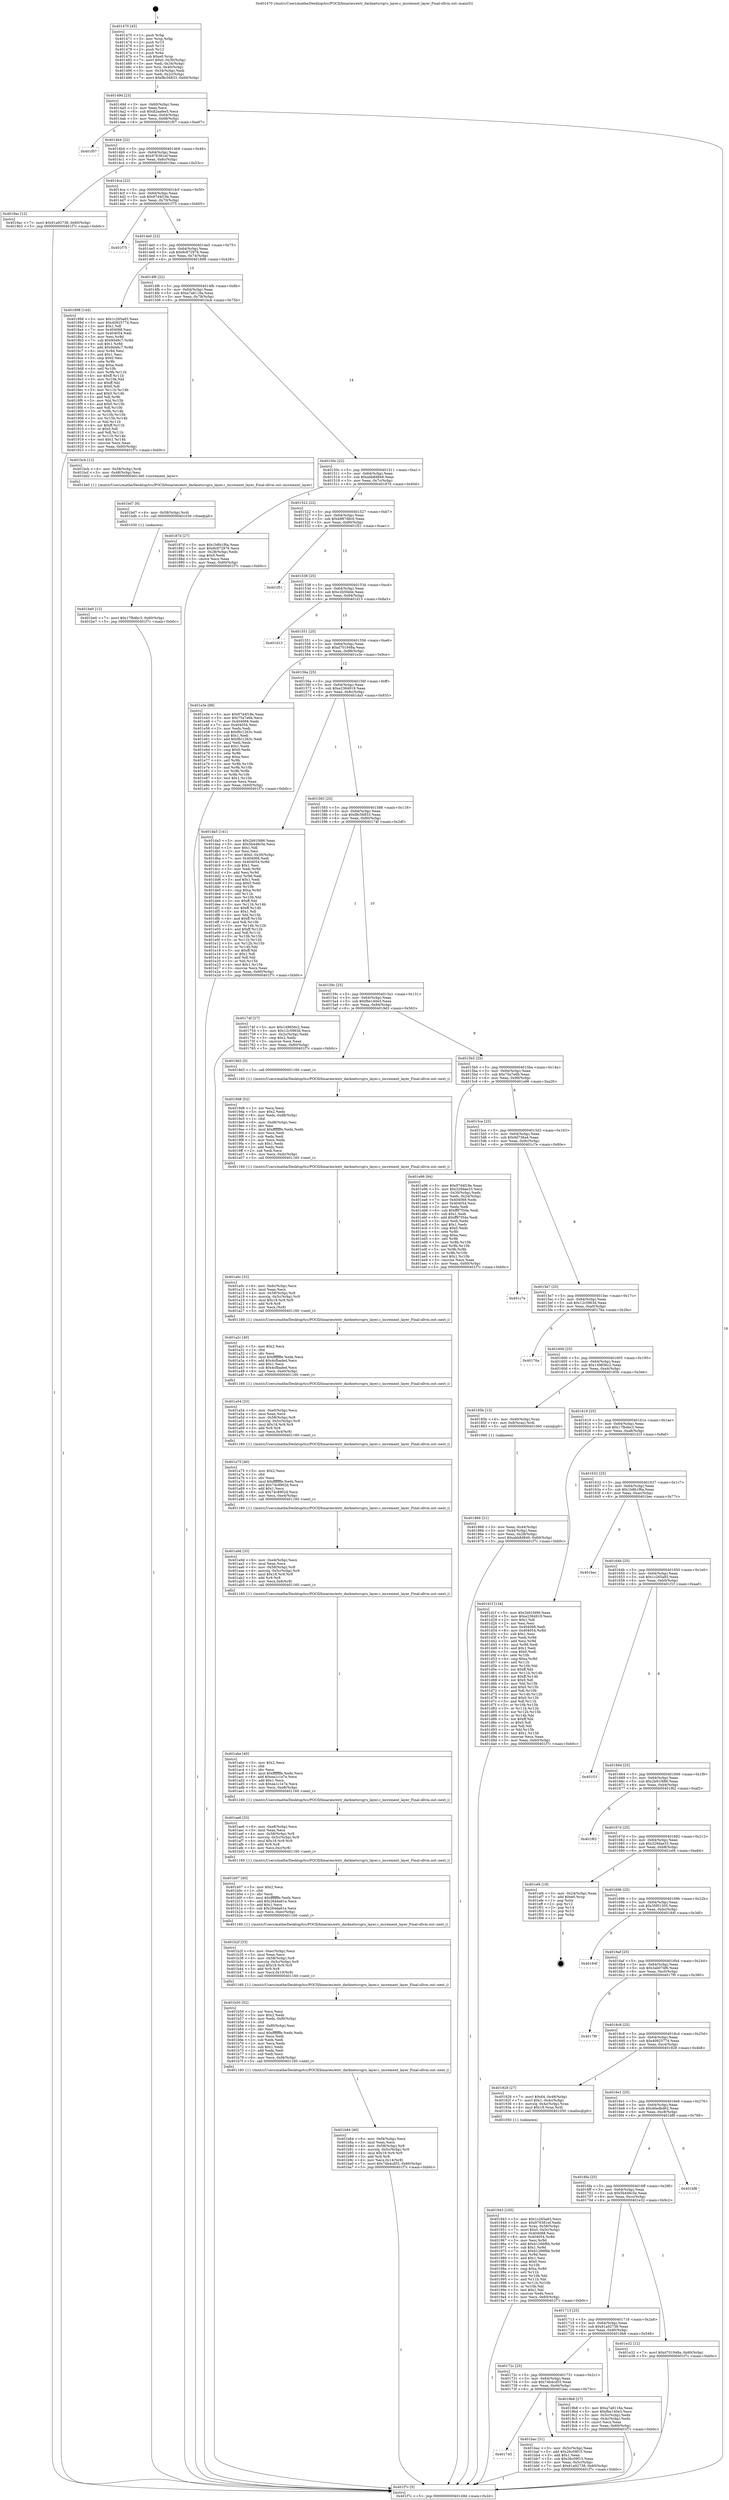 digraph "0x401470" {
  label = "0x401470 (/mnt/c/Users/mathe/Desktop/tcc/POCII/binaries/extr_darknetsrcgru_layer.c_increment_layer_Final-ollvm.out::main(0))"
  labelloc = "t"
  node[shape=record]

  Entry [label="",width=0.3,height=0.3,shape=circle,fillcolor=black,style=filled]
  "0x40149d" [label="{
     0x40149d [23]\l
     | [instrs]\l
     &nbsp;&nbsp;0x40149d \<+3\>: mov -0x60(%rbp),%eax\l
     &nbsp;&nbsp;0x4014a0 \<+2\>: mov %eax,%ecx\l
     &nbsp;&nbsp;0x4014a2 \<+6\>: sub $0x82aafee5,%ecx\l
     &nbsp;&nbsp;0x4014a8 \<+3\>: mov %eax,-0x64(%rbp)\l
     &nbsp;&nbsp;0x4014ab \<+3\>: mov %ecx,-0x68(%rbp)\l
     &nbsp;&nbsp;0x4014ae \<+6\>: je 0000000000401f07 \<main+0xa97\>\l
  }"]
  "0x401f07" [label="{
     0x401f07\l
  }", style=dashed]
  "0x4014b4" [label="{
     0x4014b4 [22]\l
     | [instrs]\l
     &nbsp;&nbsp;0x4014b4 \<+5\>: jmp 00000000004014b9 \<main+0x49\>\l
     &nbsp;&nbsp;0x4014b9 \<+3\>: mov -0x64(%rbp),%eax\l
     &nbsp;&nbsp;0x4014bc \<+5\>: sub $0x976381ef,%eax\l
     &nbsp;&nbsp;0x4014c1 \<+3\>: mov %eax,-0x6c(%rbp)\l
     &nbsp;&nbsp;0x4014c4 \<+6\>: je 00000000004019ac \<main+0x53c\>\l
  }"]
  Exit [label="",width=0.3,height=0.3,shape=circle,fillcolor=black,style=filled,peripheries=2]
  "0x4019ac" [label="{
     0x4019ac [12]\l
     | [instrs]\l
     &nbsp;&nbsp;0x4019ac \<+7\>: movl $0x61a92738,-0x60(%rbp)\l
     &nbsp;&nbsp;0x4019b3 \<+5\>: jmp 0000000000401f7c \<main+0xb0c\>\l
  }"]
  "0x4014ca" [label="{
     0x4014ca [22]\l
     | [instrs]\l
     &nbsp;&nbsp;0x4014ca \<+5\>: jmp 00000000004014cf \<main+0x5f\>\l
     &nbsp;&nbsp;0x4014cf \<+3\>: mov -0x64(%rbp),%eax\l
     &nbsp;&nbsp;0x4014d2 \<+5\>: sub $0x97d4f18e,%eax\l
     &nbsp;&nbsp;0x4014d7 \<+3\>: mov %eax,-0x70(%rbp)\l
     &nbsp;&nbsp;0x4014da \<+6\>: je 0000000000401f75 \<main+0xb05\>\l
  }"]
  "0x401be0" [label="{
     0x401be0 [12]\l
     | [instrs]\l
     &nbsp;&nbsp;0x401be0 \<+7\>: movl $0x17fb4bc3,-0x60(%rbp)\l
     &nbsp;&nbsp;0x401be7 \<+5\>: jmp 0000000000401f7c \<main+0xb0c\>\l
  }"]
  "0x401f75" [label="{
     0x401f75\l
  }", style=dashed]
  "0x4014e0" [label="{
     0x4014e0 [22]\l
     | [instrs]\l
     &nbsp;&nbsp;0x4014e0 \<+5\>: jmp 00000000004014e5 \<main+0x75\>\l
     &nbsp;&nbsp;0x4014e5 \<+3\>: mov -0x64(%rbp),%eax\l
     &nbsp;&nbsp;0x4014e8 \<+5\>: sub $0x9c872976,%eax\l
     &nbsp;&nbsp;0x4014ed \<+3\>: mov %eax,-0x74(%rbp)\l
     &nbsp;&nbsp;0x4014f0 \<+6\>: je 0000000000401898 \<main+0x428\>\l
  }"]
  "0x401bd7" [label="{
     0x401bd7 [9]\l
     | [instrs]\l
     &nbsp;&nbsp;0x401bd7 \<+4\>: mov -0x58(%rbp),%rdi\l
     &nbsp;&nbsp;0x401bdb \<+5\>: call 0000000000401030 \<free@plt\>\l
     | [calls]\l
     &nbsp;&nbsp;0x401030 \{1\} (unknown)\l
  }"]
  "0x401898" [label="{
     0x401898 [144]\l
     | [instrs]\l
     &nbsp;&nbsp;0x401898 \<+5\>: mov $0x1c265a83,%eax\l
     &nbsp;&nbsp;0x40189d \<+5\>: mov $0x40925774,%ecx\l
     &nbsp;&nbsp;0x4018a2 \<+2\>: mov $0x1,%dl\l
     &nbsp;&nbsp;0x4018a4 \<+7\>: mov 0x404068,%esi\l
     &nbsp;&nbsp;0x4018ab \<+7\>: mov 0x404054,%edi\l
     &nbsp;&nbsp;0x4018b2 \<+3\>: mov %esi,%r8d\l
     &nbsp;&nbsp;0x4018b5 \<+7\>: sub $0x9d48c7,%r8d\l
     &nbsp;&nbsp;0x4018bc \<+4\>: sub $0x1,%r8d\l
     &nbsp;&nbsp;0x4018c0 \<+7\>: add $0x9d48c7,%r8d\l
     &nbsp;&nbsp;0x4018c7 \<+4\>: imul %r8d,%esi\l
     &nbsp;&nbsp;0x4018cb \<+3\>: and $0x1,%esi\l
     &nbsp;&nbsp;0x4018ce \<+3\>: cmp $0x0,%esi\l
     &nbsp;&nbsp;0x4018d1 \<+4\>: sete %r9b\l
     &nbsp;&nbsp;0x4018d5 \<+3\>: cmp $0xa,%edi\l
     &nbsp;&nbsp;0x4018d8 \<+4\>: setl %r10b\l
     &nbsp;&nbsp;0x4018dc \<+3\>: mov %r9b,%r11b\l
     &nbsp;&nbsp;0x4018df \<+4\>: xor $0xff,%r11b\l
     &nbsp;&nbsp;0x4018e3 \<+3\>: mov %r10b,%bl\l
     &nbsp;&nbsp;0x4018e6 \<+3\>: xor $0xff,%bl\l
     &nbsp;&nbsp;0x4018e9 \<+3\>: xor $0x0,%dl\l
     &nbsp;&nbsp;0x4018ec \<+3\>: mov %r11b,%r14b\l
     &nbsp;&nbsp;0x4018ef \<+4\>: and $0x0,%r14b\l
     &nbsp;&nbsp;0x4018f3 \<+3\>: and %dl,%r9b\l
     &nbsp;&nbsp;0x4018f6 \<+3\>: mov %bl,%r15b\l
     &nbsp;&nbsp;0x4018f9 \<+4\>: and $0x0,%r15b\l
     &nbsp;&nbsp;0x4018fd \<+3\>: and %dl,%r10b\l
     &nbsp;&nbsp;0x401900 \<+3\>: or %r9b,%r14b\l
     &nbsp;&nbsp;0x401903 \<+3\>: or %r10b,%r15b\l
     &nbsp;&nbsp;0x401906 \<+3\>: xor %r15b,%r14b\l
     &nbsp;&nbsp;0x401909 \<+3\>: or %bl,%r11b\l
     &nbsp;&nbsp;0x40190c \<+4\>: xor $0xff,%r11b\l
     &nbsp;&nbsp;0x401910 \<+3\>: or $0x0,%dl\l
     &nbsp;&nbsp;0x401913 \<+3\>: and %dl,%r11b\l
     &nbsp;&nbsp;0x401916 \<+3\>: or %r11b,%r14b\l
     &nbsp;&nbsp;0x401919 \<+4\>: test $0x1,%r14b\l
     &nbsp;&nbsp;0x40191d \<+3\>: cmovne %ecx,%eax\l
     &nbsp;&nbsp;0x401920 \<+3\>: mov %eax,-0x60(%rbp)\l
     &nbsp;&nbsp;0x401923 \<+5\>: jmp 0000000000401f7c \<main+0xb0c\>\l
  }"]
  "0x4014f6" [label="{
     0x4014f6 [22]\l
     | [instrs]\l
     &nbsp;&nbsp;0x4014f6 \<+5\>: jmp 00000000004014fb \<main+0x8b\>\l
     &nbsp;&nbsp;0x4014fb \<+3\>: mov -0x64(%rbp),%eax\l
     &nbsp;&nbsp;0x4014fe \<+5\>: sub $0xa7a8118a,%eax\l
     &nbsp;&nbsp;0x401503 \<+3\>: mov %eax,-0x78(%rbp)\l
     &nbsp;&nbsp;0x401506 \<+6\>: je 0000000000401bcb \<main+0x75b\>\l
  }"]
  "0x401745" [label="{
     0x401745\l
  }", style=dashed]
  "0x401bcb" [label="{
     0x401bcb [12]\l
     | [instrs]\l
     &nbsp;&nbsp;0x401bcb \<+4\>: mov -0x58(%rbp),%rdi\l
     &nbsp;&nbsp;0x401bcf \<+3\>: mov -0x48(%rbp),%esi\l
     &nbsp;&nbsp;0x401bd2 \<+5\>: call 00000000004013e0 \<increment_layer\>\l
     | [calls]\l
     &nbsp;&nbsp;0x4013e0 \{1\} (/mnt/c/Users/mathe/Desktop/tcc/POCII/binaries/extr_darknetsrcgru_layer.c_increment_layer_Final-ollvm.out::increment_layer)\l
  }"]
  "0x40150c" [label="{
     0x40150c [22]\l
     | [instrs]\l
     &nbsp;&nbsp;0x40150c \<+5\>: jmp 0000000000401511 \<main+0xa1\>\l
     &nbsp;&nbsp;0x401511 \<+3\>: mov -0x64(%rbp),%eax\l
     &nbsp;&nbsp;0x401514 \<+5\>: sub $0xabb8d849,%eax\l
     &nbsp;&nbsp;0x401519 \<+3\>: mov %eax,-0x7c(%rbp)\l
     &nbsp;&nbsp;0x40151c \<+6\>: je 000000000040187d \<main+0x40d\>\l
  }"]
  "0x401bac" [label="{
     0x401bac [31]\l
     | [instrs]\l
     &nbsp;&nbsp;0x401bac \<+3\>: mov -0x5c(%rbp),%eax\l
     &nbsp;&nbsp;0x401baf \<+5\>: add $0x26c09f15,%eax\l
     &nbsp;&nbsp;0x401bb4 \<+3\>: add $0x1,%eax\l
     &nbsp;&nbsp;0x401bb7 \<+5\>: sub $0x26c09f15,%eax\l
     &nbsp;&nbsp;0x401bbc \<+3\>: mov %eax,-0x5c(%rbp)\l
     &nbsp;&nbsp;0x401bbf \<+7\>: movl $0x61a92738,-0x60(%rbp)\l
     &nbsp;&nbsp;0x401bc6 \<+5\>: jmp 0000000000401f7c \<main+0xb0c\>\l
  }"]
  "0x40187d" [label="{
     0x40187d [27]\l
     | [instrs]\l
     &nbsp;&nbsp;0x40187d \<+5\>: mov $0x1b8b1f6a,%eax\l
     &nbsp;&nbsp;0x401882 \<+5\>: mov $0x9c872976,%ecx\l
     &nbsp;&nbsp;0x401887 \<+3\>: mov -0x28(%rbp),%edx\l
     &nbsp;&nbsp;0x40188a \<+3\>: cmp $0x0,%edx\l
     &nbsp;&nbsp;0x40188d \<+3\>: cmove %ecx,%eax\l
     &nbsp;&nbsp;0x401890 \<+3\>: mov %eax,-0x60(%rbp)\l
     &nbsp;&nbsp;0x401893 \<+5\>: jmp 0000000000401f7c \<main+0xb0c\>\l
  }"]
  "0x401522" [label="{
     0x401522 [22]\l
     | [instrs]\l
     &nbsp;&nbsp;0x401522 \<+5\>: jmp 0000000000401527 \<main+0xb7\>\l
     &nbsp;&nbsp;0x401527 \<+3\>: mov -0x64(%rbp),%eax\l
     &nbsp;&nbsp;0x40152a \<+5\>: sub $0xb987d8c0,%eax\l
     &nbsp;&nbsp;0x40152f \<+3\>: mov %eax,-0x80(%rbp)\l
     &nbsp;&nbsp;0x401532 \<+6\>: je 0000000000401f51 \<main+0xae1\>\l
  }"]
  "0x401b84" [label="{
     0x401b84 [40]\l
     | [instrs]\l
     &nbsp;&nbsp;0x401b84 \<+6\>: mov -0xf4(%rbp),%ecx\l
     &nbsp;&nbsp;0x401b8a \<+3\>: imul %eax,%ecx\l
     &nbsp;&nbsp;0x401b8d \<+4\>: mov -0x58(%rbp),%r8\l
     &nbsp;&nbsp;0x401b91 \<+4\>: movslq -0x5c(%rbp),%r9\l
     &nbsp;&nbsp;0x401b95 \<+4\>: imul $0x18,%r9,%r9\l
     &nbsp;&nbsp;0x401b99 \<+3\>: add %r9,%r8\l
     &nbsp;&nbsp;0x401b9c \<+4\>: mov %ecx,0x14(%r8)\l
     &nbsp;&nbsp;0x401ba0 \<+7\>: movl $0x74b4cd55,-0x60(%rbp)\l
     &nbsp;&nbsp;0x401ba7 \<+5\>: jmp 0000000000401f7c \<main+0xb0c\>\l
  }"]
  "0x401f51" [label="{
     0x401f51\l
  }", style=dashed]
  "0x401538" [label="{
     0x401538 [25]\l
     | [instrs]\l
     &nbsp;&nbsp;0x401538 \<+5\>: jmp 000000000040153d \<main+0xcd\>\l
     &nbsp;&nbsp;0x40153d \<+3\>: mov -0x64(%rbp),%eax\l
     &nbsp;&nbsp;0x401540 \<+5\>: sub $0xc2b5febb,%eax\l
     &nbsp;&nbsp;0x401545 \<+6\>: mov %eax,-0x84(%rbp)\l
     &nbsp;&nbsp;0x40154b \<+6\>: je 0000000000401d13 \<main+0x8a3\>\l
  }"]
  "0x401b50" [label="{
     0x401b50 [52]\l
     | [instrs]\l
     &nbsp;&nbsp;0x401b50 \<+2\>: xor %ecx,%ecx\l
     &nbsp;&nbsp;0x401b52 \<+5\>: mov $0x2,%edx\l
     &nbsp;&nbsp;0x401b57 \<+6\>: mov %edx,-0xf0(%rbp)\l
     &nbsp;&nbsp;0x401b5d \<+1\>: cltd\l
     &nbsp;&nbsp;0x401b5e \<+6\>: mov -0xf0(%rbp),%esi\l
     &nbsp;&nbsp;0x401b64 \<+2\>: idiv %esi\l
     &nbsp;&nbsp;0x401b66 \<+6\>: imul $0xfffffffe,%edx,%edx\l
     &nbsp;&nbsp;0x401b6c \<+2\>: mov %ecx,%edi\l
     &nbsp;&nbsp;0x401b6e \<+2\>: sub %edx,%edi\l
     &nbsp;&nbsp;0x401b70 \<+2\>: mov %ecx,%edx\l
     &nbsp;&nbsp;0x401b72 \<+3\>: sub $0x1,%edx\l
     &nbsp;&nbsp;0x401b75 \<+2\>: add %edx,%edi\l
     &nbsp;&nbsp;0x401b77 \<+2\>: sub %edi,%ecx\l
     &nbsp;&nbsp;0x401b79 \<+6\>: mov %ecx,-0xf4(%rbp)\l
     &nbsp;&nbsp;0x401b7f \<+5\>: call 0000000000401160 \<next_i\>\l
     | [calls]\l
     &nbsp;&nbsp;0x401160 \{1\} (/mnt/c/Users/mathe/Desktop/tcc/POCII/binaries/extr_darknetsrcgru_layer.c_increment_layer_Final-ollvm.out::next_i)\l
  }"]
  "0x401d13" [label="{
     0x401d13\l
  }", style=dashed]
  "0x401551" [label="{
     0x401551 [25]\l
     | [instrs]\l
     &nbsp;&nbsp;0x401551 \<+5\>: jmp 0000000000401556 \<main+0xe6\>\l
     &nbsp;&nbsp;0x401556 \<+3\>: mov -0x64(%rbp),%eax\l
     &nbsp;&nbsp;0x401559 \<+5\>: sub $0xd701948a,%eax\l
     &nbsp;&nbsp;0x40155e \<+6\>: mov %eax,-0x88(%rbp)\l
     &nbsp;&nbsp;0x401564 \<+6\>: je 0000000000401e3e \<main+0x9ce\>\l
  }"]
  "0x401b2f" [label="{
     0x401b2f [33]\l
     | [instrs]\l
     &nbsp;&nbsp;0x401b2f \<+6\>: mov -0xec(%rbp),%ecx\l
     &nbsp;&nbsp;0x401b35 \<+3\>: imul %eax,%ecx\l
     &nbsp;&nbsp;0x401b38 \<+4\>: mov -0x58(%rbp),%r8\l
     &nbsp;&nbsp;0x401b3c \<+4\>: movslq -0x5c(%rbp),%r9\l
     &nbsp;&nbsp;0x401b40 \<+4\>: imul $0x18,%r9,%r9\l
     &nbsp;&nbsp;0x401b44 \<+3\>: add %r9,%r8\l
     &nbsp;&nbsp;0x401b47 \<+4\>: mov %ecx,0x10(%r8)\l
     &nbsp;&nbsp;0x401b4b \<+5\>: call 0000000000401160 \<next_i\>\l
     | [calls]\l
     &nbsp;&nbsp;0x401160 \{1\} (/mnt/c/Users/mathe/Desktop/tcc/POCII/binaries/extr_darknetsrcgru_layer.c_increment_layer_Final-ollvm.out::next_i)\l
  }"]
  "0x401e3e" [label="{
     0x401e3e [88]\l
     | [instrs]\l
     &nbsp;&nbsp;0x401e3e \<+5\>: mov $0x97d4f18e,%eax\l
     &nbsp;&nbsp;0x401e43 \<+5\>: mov $0x75a7e6b,%ecx\l
     &nbsp;&nbsp;0x401e48 \<+7\>: mov 0x404068,%edx\l
     &nbsp;&nbsp;0x401e4f \<+7\>: mov 0x404054,%esi\l
     &nbsp;&nbsp;0x401e56 \<+2\>: mov %edx,%edi\l
     &nbsp;&nbsp;0x401e58 \<+6\>: sub $0xf6c1263c,%edi\l
     &nbsp;&nbsp;0x401e5e \<+3\>: sub $0x1,%edi\l
     &nbsp;&nbsp;0x401e61 \<+6\>: add $0xf6c1263c,%edi\l
     &nbsp;&nbsp;0x401e67 \<+3\>: imul %edi,%edx\l
     &nbsp;&nbsp;0x401e6a \<+3\>: and $0x1,%edx\l
     &nbsp;&nbsp;0x401e6d \<+3\>: cmp $0x0,%edx\l
     &nbsp;&nbsp;0x401e70 \<+4\>: sete %r8b\l
     &nbsp;&nbsp;0x401e74 \<+3\>: cmp $0xa,%esi\l
     &nbsp;&nbsp;0x401e77 \<+4\>: setl %r9b\l
     &nbsp;&nbsp;0x401e7b \<+3\>: mov %r8b,%r10b\l
     &nbsp;&nbsp;0x401e7e \<+3\>: and %r9b,%r10b\l
     &nbsp;&nbsp;0x401e81 \<+3\>: xor %r9b,%r8b\l
     &nbsp;&nbsp;0x401e84 \<+3\>: or %r8b,%r10b\l
     &nbsp;&nbsp;0x401e87 \<+4\>: test $0x1,%r10b\l
     &nbsp;&nbsp;0x401e8b \<+3\>: cmovne %ecx,%eax\l
     &nbsp;&nbsp;0x401e8e \<+3\>: mov %eax,-0x60(%rbp)\l
     &nbsp;&nbsp;0x401e91 \<+5\>: jmp 0000000000401f7c \<main+0xb0c\>\l
  }"]
  "0x40156a" [label="{
     0x40156a [25]\l
     | [instrs]\l
     &nbsp;&nbsp;0x40156a \<+5\>: jmp 000000000040156f \<main+0xff\>\l
     &nbsp;&nbsp;0x40156f \<+3\>: mov -0x64(%rbp),%eax\l
     &nbsp;&nbsp;0x401572 \<+5\>: sub $0xe2364919,%eax\l
     &nbsp;&nbsp;0x401577 \<+6\>: mov %eax,-0x8c(%rbp)\l
     &nbsp;&nbsp;0x40157d \<+6\>: je 0000000000401da5 \<main+0x935\>\l
  }"]
  "0x401b07" [label="{
     0x401b07 [40]\l
     | [instrs]\l
     &nbsp;&nbsp;0x401b07 \<+5\>: mov $0x2,%ecx\l
     &nbsp;&nbsp;0x401b0c \<+1\>: cltd\l
     &nbsp;&nbsp;0x401b0d \<+2\>: idiv %ecx\l
     &nbsp;&nbsp;0x401b0f \<+6\>: imul $0xfffffffe,%edx,%ecx\l
     &nbsp;&nbsp;0x401b15 \<+6\>: add $0x264da61e,%ecx\l
     &nbsp;&nbsp;0x401b1b \<+3\>: add $0x1,%ecx\l
     &nbsp;&nbsp;0x401b1e \<+6\>: sub $0x264da61e,%ecx\l
     &nbsp;&nbsp;0x401b24 \<+6\>: mov %ecx,-0xec(%rbp)\l
     &nbsp;&nbsp;0x401b2a \<+5\>: call 0000000000401160 \<next_i\>\l
     | [calls]\l
     &nbsp;&nbsp;0x401160 \{1\} (/mnt/c/Users/mathe/Desktop/tcc/POCII/binaries/extr_darknetsrcgru_layer.c_increment_layer_Final-ollvm.out::next_i)\l
  }"]
  "0x401da5" [label="{
     0x401da5 [141]\l
     | [instrs]\l
     &nbsp;&nbsp;0x401da5 \<+5\>: mov $0x2b91f486,%eax\l
     &nbsp;&nbsp;0x401daa \<+5\>: mov $0x5b448c5e,%ecx\l
     &nbsp;&nbsp;0x401daf \<+2\>: mov $0x1,%dl\l
     &nbsp;&nbsp;0x401db1 \<+2\>: xor %esi,%esi\l
     &nbsp;&nbsp;0x401db3 \<+7\>: movl $0x0,-0x30(%rbp)\l
     &nbsp;&nbsp;0x401dba \<+7\>: mov 0x404068,%edi\l
     &nbsp;&nbsp;0x401dc1 \<+8\>: mov 0x404054,%r8d\l
     &nbsp;&nbsp;0x401dc9 \<+3\>: sub $0x1,%esi\l
     &nbsp;&nbsp;0x401dcc \<+3\>: mov %edi,%r9d\l
     &nbsp;&nbsp;0x401dcf \<+3\>: add %esi,%r9d\l
     &nbsp;&nbsp;0x401dd2 \<+4\>: imul %r9d,%edi\l
     &nbsp;&nbsp;0x401dd6 \<+3\>: and $0x1,%edi\l
     &nbsp;&nbsp;0x401dd9 \<+3\>: cmp $0x0,%edi\l
     &nbsp;&nbsp;0x401ddc \<+4\>: sete %r10b\l
     &nbsp;&nbsp;0x401de0 \<+4\>: cmp $0xa,%r8d\l
     &nbsp;&nbsp;0x401de4 \<+4\>: setl %r11b\l
     &nbsp;&nbsp;0x401de8 \<+3\>: mov %r10b,%bl\l
     &nbsp;&nbsp;0x401deb \<+3\>: xor $0xff,%bl\l
     &nbsp;&nbsp;0x401dee \<+3\>: mov %r11b,%r14b\l
     &nbsp;&nbsp;0x401df1 \<+4\>: xor $0xff,%r14b\l
     &nbsp;&nbsp;0x401df5 \<+3\>: xor $0x1,%dl\l
     &nbsp;&nbsp;0x401df8 \<+3\>: mov %bl,%r15b\l
     &nbsp;&nbsp;0x401dfb \<+4\>: and $0xff,%r15b\l
     &nbsp;&nbsp;0x401dff \<+3\>: and %dl,%r10b\l
     &nbsp;&nbsp;0x401e02 \<+3\>: mov %r14b,%r12b\l
     &nbsp;&nbsp;0x401e05 \<+4\>: and $0xff,%r12b\l
     &nbsp;&nbsp;0x401e09 \<+3\>: and %dl,%r11b\l
     &nbsp;&nbsp;0x401e0c \<+3\>: or %r10b,%r15b\l
     &nbsp;&nbsp;0x401e0f \<+3\>: or %r11b,%r12b\l
     &nbsp;&nbsp;0x401e12 \<+3\>: xor %r12b,%r15b\l
     &nbsp;&nbsp;0x401e15 \<+3\>: or %r14b,%bl\l
     &nbsp;&nbsp;0x401e18 \<+3\>: xor $0xff,%bl\l
     &nbsp;&nbsp;0x401e1b \<+3\>: or $0x1,%dl\l
     &nbsp;&nbsp;0x401e1e \<+2\>: and %dl,%bl\l
     &nbsp;&nbsp;0x401e20 \<+3\>: or %bl,%r15b\l
     &nbsp;&nbsp;0x401e23 \<+4\>: test $0x1,%r15b\l
     &nbsp;&nbsp;0x401e27 \<+3\>: cmovne %ecx,%eax\l
     &nbsp;&nbsp;0x401e2a \<+3\>: mov %eax,-0x60(%rbp)\l
     &nbsp;&nbsp;0x401e2d \<+5\>: jmp 0000000000401f7c \<main+0xb0c\>\l
  }"]
  "0x401583" [label="{
     0x401583 [25]\l
     | [instrs]\l
     &nbsp;&nbsp;0x401583 \<+5\>: jmp 0000000000401588 \<main+0x118\>\l
     &nbsp;&nbsp;0x401588 \<+3\>: mov -0x64(%rbp),%eax\l
     &nbsp;&nbsp;0x40158b \<+5\>: sub $0xf8c56833,%eax\l
     &nbsp;&nbsp;0x401590 \<+6\>: mov %eax,-0x90(%rbp)\l
     &nbsp;&nbsp;0x401596 \<+6\>: je 000000000040174f \<main+0x2df\>\l
  }"]
  "0x401ae6" [label="{
     0x401ae6 [33]\l
     | [instrs]\l
     &nbsp;&nbsp;0x401ae6 \<+6\>: mov -0xe8(%rbp),%ecx\l
     &nbsp;&nbsp;0x401aec \<+3\>: imul %eax,%ecx\l
     &nbsp;&nbsp;0x401aef \<+4\>: mov -0x58(%rbp),%r8\l
     &nbsp;&nbsp;0x401af3 \<+4\>: movslq -0x5c(%rbp),%r9\l
     &nbsp;&nbsp;0x401af7 \<+4\>: imul $0x18,%r9,%r9\l
     &nbsp;&nbsp;0x401afb \<+3\>: add %r9,%r8\l
     &nbsp;&nbsp;0x401afe \<+4\>: mov %ecx,0xc(%r8)\l
     &nbsp;&nbsp;0x401b02 \<+5\>: call 0000000000401160 \<next_i\>\l
     | [calls]\l
     &nbsp;&nbsp;0x401160 \{1\} (/mnt/c/Users/mathe/Desktop/tcc/POCII/binaries/extr_darknetsrcgru_layer.c_increment_layer_Final-ollvm.out::next_i)\l
  }"]
  "0x40174f" [label="{
     0x40174f [27]\l
     | [instrs]\l
     &nbsp;&nbsp;0x40174f \<+5\>: mov $0x149656c2,%eax\l
     &nbsp;&nbsp;0x401754 \<+5\>: mov $0x12c5963d,%ecx\l
     &nbsp;&nbsp;0x401759 \<+3\>: mov -0x2c(%rbp),%edx\l
     &nbsp;&nbsp;0x40175c \<+3\>: cmp $0x2,%edx\l
     &nbsp;&nbsp;0x40175f \<+3\>: cmovne %ecx,%eax\l
     &nbsp;&nbsp;0x401762 \<+3\>: mov %eax,-0x60(%rbp)\l
     &nbsp;&nbsp;0x401765 \<+5\>: jmp 0000000000401f7c \<main+0xb0c\>\l
  }"]
  "0x40159c" [label="{
     0x40159c [25]\l
     | [instrs]\l
     &nbsp;&nbsp;0x40159c \<+5\>: jmp 00000000004015a1 \<main+0x131\>\l
     &nbsp;&nbsp;0x4015a1 \<+3\>: mov -0x64(%rbp),%eax\l
     &nbsp;&nbsp;0x4015a4 \<+5\>: sub $0xfbe140e3,%eax\l
     &nbsp;&nbsp;0x4015a9 \<+6\>: mov %eax,-0x94(%rbp)\l
     &nbsp;&nbsp;0x4015af \<+6\>: je 00000000004019d3 \<main+0x563\>\l
  }"]
  "0x401f7c" [label="{
     0x401f7c [5]\l
     | [instrs]\l
     &nbsp;&nbsp;0x401f7c \<+5\>: jmp 000000000040149d \<main+0x2d\>\l
  }"]
  "0x401470" [label="{
     0x401470 [45]\l
     | [instrs]\l
     &nbsp;&nbsp;0x401470 \<+1\>: push %rbp\l
     &nbsp;&nbsp;0x401471 \<+3\>: mov %rsp,%rbp\l
     &nbsp;&nbsp;0x401474 \<+2\>: push %r15\l
     &nbsp;&nbsp;0x401476 \<+2\>: push %r14\l
     &nbsp;&nbsp;0x401478 \<+2\>: push %r12\l
     &nbsp;&nbsp;0x40147a \<+1\>: push %rbx\l
     &nbsp;&nbsp;0x40147b \<+7\>: sub $0xe0,%rsp\l
     &nbsp;&nbsp;0x401482 \<+7\>: movl $0x0,-0x30(%rbp)\l
     &nbsp;&nbsp;0x401489 \<+3\>: mov %edi,-0x34(%rbp)\l
     &nbsp;&nbsp;0x40148c \<+4\>: mov %rsi,-0x40(%rbp)\l
     &nbsp;&nbsp;0x401490 \<+3\>: mov -0x34(%rbp),%edi\l
     &nbsp;&nbsp;0x401493 \<+3\>: mov %edi,-0x2c(%rbp)\l
     &nbsp;&nbsp;0x401496 \<+7\>: movl $0xf8c56833,-0x60(%rbp)\l
  }"]
  "0x401abe" [label="{
     0x401abe [40]\l
     | [instrs]\l
     &nbsp;&nbsp;0x401abe \<+5\>: mov $0x2,%ecx\l
     &nbsp;&nbsp;0x401ac3 \<+1\>: cltd\l
     &nbsp;&nbsp;0x401ac4 \<+2\>: idiv %ecx\l
     &nbsp;&nbsp;0x401ac6 \<+6\>: imul $0xfffffffe,%edx,%ecx\l
     &nbsp;&nbsp;0x401acc \<+6\>: add $0xea1c1e7e,%ecx\l
     &nbsp;&nbsp;0x401ad2 \<+3\>: add $0x1,%ecx\l
     &nbsp;&nbsp;0x401ad5 \<+6\>: sub $0xea1c1e7e,%ecx\l
     &nbsp;&nbsp;0x401adb \<+6\>: mov %ecx,-0xe8(%rbp)\l
     &nbsp;&nbsp;0x401ae1 \<+5\>: call 0000000000401160 \<next_i\>\l
     | [calls]\l
     &nbsp;&nbsp;0x401160 \{1\} (/mnt/c/Users/mathe/Desktop/tcc/POCII/binaries/extr_darknetsrcgru_layer.c_increment_layer_Final-ollvm.out::next_i)\l
  }"]
  "0x4019d3" [label="{
     0x4019d3 [5]\l
     | [instrs]\l
     &nbsp;&nbsp;0x4019d3 \<+5\>: call 0000000000401160 \<next_i\>\l
     | [calls]\l
     &nbsp;&nbsp;0x401160 \{1\} (/mnt/c/Users/mathe/Desktop/tcc/POCII/binaries/extr_darknetsrcgru_layer.c_increment_layer_Final-ollvm.out::next_i)\l
  }"]
  "0x4015b5" [label="{
     0x4015b5 [25]\l
     | [instrs]\l
     &nbsp;&nbsp;0x4015b5 \<+5\>: jmp 00000000004015ba \<main+0x14a\>\l
     &nbsp;&nbsp;0x4015ba \<+3\>: mov -0x64(%rbp),%eax\l
     &nbsp;&nbsp;0x4015bd \<+5\>: sub $0x75a7e6b,%eax\l
     &nbsp;&nbsp;0x4015c2 \<+6\>: mov %eax,-0x98(%rbp)\l
     &nbsp;&nbsp;0x4015c8 \<+6\>: je 0000000000401e96 \<main+0xa26\>\l
  }"]
  "0x401a9d" [label="{
     0x401a9d [33]\l
     | [instrs]\l
     &nbsp;&nbsp;0x401a9d \<+6\>: mov -0xe4(%rbp),%ecx\l
     &nbsp;&nbsp;0x401aa3 \<+3\>: imul %eax,%ecx\l
     &nbsp;&nbsp;0x401aa6 \<+4\>: mov -0x58(%rbp),%r8\l
     &nbsp;&nbsp;0x401aaa \<+4\>: movslq -0x5c(%rbp),%r9\l
     &nbsp;&nbsp;0x401aae \<+4\>: imul $0x18,%r9,%r9\l
     &nbsp;&nbsp;0x401ab2 \<+3\>: add %r9,%r8\l
     &nbsp;&nbsp;0x401ab5 \<+4\>: mov %ecx,0x8(%r8)\l
     &nbsp;&nbsp;0x401ab9 \<+5\>: call 0000000000401160 \<next_i\>\l
     | [calls]\l
     &nbsp;&nbsp;0x401160 \{1\} (/mnt/c/Users/mathe/Desktop/tcc/POCII/binaries/extr_darknetsrcgru_layer.c_increment_layer_Final-ollvm.out::next_i)\l
  }"]
  "0x401e96" [label="{
     0x401e96 [94]\l
     | [instrs]\l
     &nbsp;&nbsp;0x401e96 \<+5\>: mov $0x97d4f18e,%eax\l
     &nbsp;&nbsp;0x401e9b \<+5\>: mov $0x329dae33,%ecx\l
     &nbsp;&nbsp;0x401ea0 \<+3\>: mov -0x30(%rbp),%edx\l
     &nbsp;&nbsp;0x401ea3 \<+3\>: mov %edx,-0x24(%rbp)\l
     &nbsp;&nbsp;0x401ea6 \<+7\>: mov 0x404068,%edx\l
     &nbsp;&nbsp;0x401ead \<+7\>: mov 0x404054,%esi\l
     &nbsp;&nbsp;0x401eb4 \<+2\>: mov %edx,%edi\l
     &nbsp;&nbsp;0x401eb6 \<+6\>: sub $0xff97f34e,%edi\l
     &nbsp;&nbsp;0x401ebc \<+3\>: sub $0x1,%edi\l
     &nbsp;&nbsp;0x401ebf \<+6\>: add $0xff97f34e,%edi\l
     &nbsp;&nbsp;0x401ec5 \<+3\>: imul %edi,%edx\l
     &nbsp;&nbsp;0x401ec8 \<+3\>: and $0x1,%edx\l
     &nbsp;&nbsp;0x401ecb \<+3\>: cmp $0x0,%edx\l
     &nbsp;&nbsp;0x401ece \<+4\>: sete %r8b\l
     &nbsp;&nbsp;0x401ed2 \<+3\>: cmp $0xa,%esi\l
     &nbsp;&nbsp;0x401ed5 \<+4\>: setl %r9b\l
     &nbsp;&nbsp;0x401ed9 \<+3\>: mov %r8b,%r10b\l
     &nbsp;&nbsp;0x401edc \<+3\>: and %r9b,%r10b\l
     &nbsp;&nbsp;0x401edf \<+3\>: xor %r9b,%r8b\l
     &nbsp;&nbsp;0x401ee2 \<+3\>: or %r8b,%r10b\l
     &nbsp;&nbsp;0x401ee5 \<+4\>: test $0x1,%r10b\l
     &nbsp;&nbsp;0x401ee9 \<+3\>: cmovne %ecx,%eax\l
     &nbsp;&nbsp;0x401eec \<+3\>: mov %eax,-0x60(%rbp)\l
     &nbsp;&nbsp;0x401eef \<+5\>: jmp 0000000000401f7c \<main+0xb0c\>\l
  }"]
  "0x4015ce" [label="{
     0x4015ce [25]\l
     | [instrs]\l
     &nbsp;&nbsp;0x4015ce \<+5\>: jmp 00000000004015d3 \<main+0x163\>\l
     &nbsp;&nbsp;0x4015d3 \<+3\>: mov -0x64(%rbp),%eax\l
     &nbsp;&nbsp;0x4015d6 \<+5\>: sub $0x9d736a4,%eax\l
     &nbsp;&nbsp;0x4015db \<+6\>: mov %eax,-0x9c(%rbp)\l
     &nbsp;&nbsp;0x4015e1 \<+6\>: je 0000000000401c7e \<main+0x80e\>\l
  }"]
  "0x401a75" [label="{
     0x401a75 [40]\l
     | [instrs]\l
     &nbsp;&nbsp;0x401a75 \<+5\>: mov $0x2,%ecx\l
     &nbsp;&nbsp;0x401a7a \<+1\>: cltd\l
     &nbsp;&nbsp;0x401a7b \<+2\>: idiv %ecx\l
     &nbsp;&nbsp;0x401a7d \<+6\>: imul $0xfffffffe,%edx,%ecx\l
     &nbsp;&nbsp;0x401a83 \<+6\>: add $0x74c8902d,%ecx\l
     &nbsp;&nbsp;0x401a89 \<+3\>: add $0x1,%ecx\l
     &nbsp;&nbsp;0x401a8c \<+6\>: sub $0x74c8902d,%ecx\l
     &nbsp;&nbsp;0x401a92 \<+6\>: mov %ecx,-0xe4(%rbp)\l
     &nbsp;&nbsp;0x401a98 \<+5\>: call 0000000000401160 \<next_i\>\l
     | [calls]\l
     &nbsp;&nbsp;0x401160 \{1\} (/mnt/c/Users/mathe/Desktop/tcc/POCII/binaries/extr_darknetsrcgru_layer.c_increment_layer_Final-ollvm.out::next_i)\l
  }"]
  "0x401c7e" [label="{
     0x401c7e\l
  }", style=dashed]
  "0x4015e7" [label="{
     0x4015e7 [25]\l
     | [instrs]\l
     &nbsp;&nbsp;0x4015e7 \<+5\>: jmp 00000000004015ec \<main+0x17c\>\l
     &nbsp;&nbsp;0x4015ec \<+3\>: mov -0x64(%rbp),%eax\l
     &nbsp;&nbsp;0x4015ef \<+5\>: sub $0x12c5963d,%eax\l
     &nbsp;&nbsp;0x4015f4 \<+6\>: mov %eax,-0xa0(%rbp)\l
     &nbsp;&nbsp;0x4015fa \<+6\>: je 000000000040176a \<main+0x2fa\>\l
  }"]
  "0x401a54" [label="{
     0x401a54 [33]\l
     | [instrs]\l
     &nbsp;&nbsp;0x401a54 \<+6\>: mov -0xe0(%rbp),%ecx\l
     &nbsp;&nbsp;0x401a5a \<+3\>: imul %eax,%ecx\l
     &nbsp;&nbsp;0x401a5d \<+4\>: mov -0x58(%rbp),%r8\l
     &nbsp;&nbsp;0x401a61 \<+4\>: movslq -0x5c(%rbp),%r9\l
     &nbsp;&nbsp;0x401a65 \<+4\>: imul $0x18,%r9,%r9\l
     &nbsp;&nbsp;0x401a69 \<+3\>: add %r9,%r8\l
     &nbsp;&nbsp;0x401a6c \<+4\>: mov %ecx,0x4(%r8)\l
     &nbsp;&nbsp;0x401a70 \<+5\>: call 0000000000401160 \<next_i\>\l
     | [calls]\l
     &nbsp;&nbsp;0x401160 \{1\} (/mnt/c/Users/mathe/Desktop/tcc/POCII/binaries/extr_darknetsrcgru_layer.c_increment_layer_Final-ollvm.out::next_i)\l
  }"]
  "0x40176a" [label="{
     0x40176a\l
  }", style=dashed]
  "0x401600" [label="{
     0x401600 [25]\l
     | [instrs]\l
     &nbsp;&nbsp;0x401600 \<+5\>: jmp 0000000000401605 \<main+0x195\>\l
     &nbsp;&nbsp;0x401605 \<+3\>: mov -0x64(%rbp),%eax\l
     &nbsp;&nbsp;0x401608 \<+5\>: sub $0x149656c2,%eax\l
     &nbsp;&nbsp;0x40160d \<+6\>: mov %eax,-0xa4(%rbp)\l
     &nbsp;&nbsp;0x401613 \<+6\>: je 000000000040185b \<main+0x3eb\>\l
  }"]
  "0x401a2c" [label="{
     0x401a2c [40]\l
     | [instrs]\l
     &nbsp;&nbsp;0x401a2c \<+5\>: mov $0x2,%ecx\l
     &nbsp;&nbsp;0x401a31 \<+1\>: cltd\l
     &nbsp;&nbsp;0x401a32 \<+2\>: idiv %ecx\l
     &nbsp;&nbsp;0x401a34 \<+6\>: imul $0xfffffffe,%edx,%ecx\l
     &nbsp;&nbsp;0x401a3a \<+6\>: add $0x4cfbaded,%ecx\l
     &nbsp;&nbsp;0x401a40 \<+3\>: add $0x1,%ecx\l
     &nbsp;&nbsp;0x401a43 \<+6\>: sub $0x4cfbaded,%ecx\l
     &nbsp;&nbsp;0x401a49 \<+6\>: mov %ecx,-0xe0(%rbp)\l
     &nbsp;&nbsp;0x401a4f \<+5\>: call 0000000000401160 \<next_i\>\l
     | [calls]\l
     &nbsp;&nbsp;0x401160 \{1\} (/mnt/c/Users/mathe/Desktop/tcc/POCII/binaries/extr_darknetsrcgru_layer.c_increment_layer_Final-ollvm.out::next_i)\l
  }"]
  "0x40185b" [label="{
     0x40185b [13]\l
     | [instrs]\l
     &nbsp;&nbsp;0x40185b \<+4\>: mov -0x40(%rbp),%rax\l
     &nbsp;&nbsp;0x40185f \<+4\>: mov 0x8(%rax),%rdi\l
     &nbsp;&nbsp;0x401863 \<+5\>: call 0000000000401060 \<atoi@plt\>\l
     | [calls]\l
     &nbsp;&nbsp;0x401060 \{1\} (unknown)\l
  }"]
  "0x401619" [label="{
     0x401619 [25]\l
     | [instrs]\l
     &nbsp;&nbsp;0x401619 \<+5\>: jmp 000000000040161e \<main+0x1ae\>\l
     &nbsp;&nbsp;0x40161e \<+3\>: mov -0x64(%rbp),%eax\l
     &nbsp;&nbsp;0x401621 \<+5\>: sub $0x17fb4bc3,%eax\l
     &nbsp;&nbsp;0x401626 \<+6\>: mov %eax,-0xa8(%rbp)\l
     &nbsp;&nbsp;0x40162c \<+6\>: je 0000000000401d1f \<main+0x8af\>\l
  }"]
  "0x401868" [label="{
     0x401868 [21]\l
     | [instrs]\l
     &nbsp;&nbsp;0x401868 \<+3\>: mov %eax,-0x44(%rbp)\l
     &nbsp;&nbsp;0x40186b \<+3\>: mov -0x44(%rbp),%eax\l
     &nbsp;&nbsp;0x40186e \<+3\>: mov %eax,-0x28(%rbp)\l
     &nbsp;&nbsp;0x401871 \<+7\>: movl $0xabb8d849,-0x60(%rbp)\l
     &nbsp;&nbsp;0x401878 \<+5\>: jmp 0000000000401f7c \<main+0xb0c\>\l
  }"]
  "0x401a0c" [label="{
     0x401a0c [32]\l
     | [instrs]\l
     &nbsp;&nbsp;0x401a0c \<+6\>: mov -0xdc(%rbp),%ecx\l
     &nbsp;&nbsp;0x401a12 \<+3\>: imul %eax,%ecx\l
     &nbsp;&nbsp;0x401a15 \<+4\>: mov -0x58(%rbp),%r8\l
     &nbsp;&nbsp;0x401a19 \<+4\>: movslq -0x5c(%rbp),%r9\l
     &nbsp;&nbsp;0x401a1d \<+4\>: imul $0x18,%r9,%r9\l
     &nbsp;&nbsp;0x401a21 \<+3\>: add %r9,%r8\l
     &nbsp;&nbsp;0x401a24 \<+3\>: mov %ecx,(%r8)\l
     &nbsp;&nbsp;0x401a27 \<+5\>: call 0000000000401160 \<next_i\>\l
     | [calls]\l
     &nbsp;&nbsp;0x401160 \{1\} (/mnt/c/Users/mathe/Desktop/tcc/POCII/binaries/extr_darknetsrcgru_layer.c_increment_layer_Final-ollvm.out::next_i)\l
  }"]
  "0x401d1f" [label="{
     0x401d1f [134]\l
     | [instrs]\l
     &nbsp;&nbsp;0x401d1f \<+5\>: mov $0x2b91f486,%eax\l
     &nbsp;&nbsp;0x401d24 \<+5\>: mov $0xe2364919,%ecx\l
     &nbsp;&nbsp;0x401d29 \<+2\>: mov $0x1,%dl\l
     &nbsp;&nbsp;0x401d2b \<+2\>: xor %esi,%esi\l
     &nbsp;&nbsp;0x401d2d \<+7\>: mov 0x404068,%edi\l
     &nbsp;&nbsp;0x401d34 \<+8\>: mov 0x404054,%r8d\l
     &nbsp;&nbsp;0x401d3c \<+3\>: sub $0x1,%esi\l
     &nbsp;&nbsp;0x401d3f \<+3\>: mov %edi,%r9d\l
     &nbsp;&nbsp;0x401d42 \<+3\>: add %esi,%r9d\l
     &nbsp;&nbsp;0x401d45 \<+4\>: imul %r9d,%edi\l
     &nbsp;&nbsp;0x401d49 \<+3\>: and $0x1,%edi\l
     &nbsp;&nbsp;0x401d4c \<+3\>: cmp $0x0,%edi\l
     &nbsp;&nbsp;0x401d4f \<+4\>: sete %r10b\l
     &nbsp;&nbsp;0x401d53 \<+4\>: cmp $0xa,%r8d\l
     &nbsp;&nbsp;0x401d57 \<+4\>: setl %r11b\l
     &nbsp;&nbsp;0x401d5b \<+3\>: mov %r10b,%bl\l
     &nbsp;&nbsp;0x401d5e \<+3\>: xor $0xff,%bl\l
     &nbsp;&nbsp;0x401d61 \<+3\>: mov %r11b,%r14b\l
     &nbsp;&nbsp;0x401d64 \<+4\>: xor $0xff,%r14b\l
     &nbsp;&nbsp;0x401d68 \<+3\>: xor $0x0,%dl\l
     &nbsp;&nbsp;0x401d6b \<+3\>: mov %bl,%r15b\l
     &nbsp;&nbsp;0x401d6e \<+4\>: and $0x0,%r15b\l
     &nbsp;&nbsp;0x401d72 \<+3\>: and %dl,%r10b\l
     &nbsp;&nbsp;0x401d75 \<+3\>: mov %r14b,%r12b\l
     &nbsp;&nbsp;0x401d78 \<+4\>: and $0x0,%r12b\l
     &nbsp;&nbsp;0x401d7c \<+3\>: and %dl,%r11b\l
     &nbsp;&nbsp;0x401d7f \<+3\>: or %r10b,%r15b\l
     &nbsp;&nbsp;0x401d82 \<+3\>: or %r11b,%r12b\l
     &nbsp;&nbsp;0x401d85 \<+3\>: xor %r12b,%r15b\l
     &nbsp;&nbsp;0x401d88 \<+3\>: or %r14b,%bl\l
     &nbsp;&nbsp;0x401d8b \<+3\>: xor $0xff,%bl\l
     &nbsp;&nbsp;0x401d8e \<+3\>: or $0x0,%dl\l
     &nbsp;&nbsp;0x401d91 \<+2\>: and %dl,%bl\l
     &nbsp;&nbsp;0x401d93 \<+3\>: or %bl,%r15b\l
     &nbsp;&nbsp;0x401d96 \<+4\>: test $0x1,%r15b\l
     &nbsp;&nbsp;0x401d9a \<+3\>: cmovne %ecx,%eax\l
     &nbsp;&nbsp;0x401d9d \<+3\>: mov %eax,-0x60(%rbp)\l
     &nbsp;&nbsp;0x401da0 \<+5\>: jmp 0000000000401f7c \<main+0xb0c\>\l
  }"]
  "0x401632" [label="{
     0x401632 [25]\l
     | [instrs]\l
     &nbsp;&nbsp;0x401632 \<+5\>: jmp 0000000000401637 \<main+0x1c7\>\l
     &nbsp;&nbsp;0x401637 \<+3\>: mov -0x64(%rbp),%eax\l
     &nbsp;&nbsp;0x40163a \<+5\>: sub $0x1b8b1f6a,%eax\l
     &nbsp;&nbsp;0x40163f \<+6\>: mov %eax,-0xac(%rbp)\l
     &nbsp;&nbsp;0x401645 \<+6\>: je 0000000000401bec \<main+0x77c\>\l
  }"]
  "0x4019d8" [label="{
     0x4019d8 [52]\l
     | [instrs]\l
     &nbsp;&nbsp;0x4019d8 \<+2\>: xor %ecx,%ecx\l
     &nbsp;&nbsp;0x4019da \<+5\>: mov $0x2,%edx\l
     &nbsp;&nbsp;0x4019df \<+6\>: mov %edx,-0xd8(%rbp)\l
     &nbsp;&nbsp;0x4019e5 \<+1\>: cltd\l
     &nbsp;&nbsp;0x4019e6 \<+6\>: mov -0xd8(%rbp),%esi\l
     &nbsp;&nbsp;0x4019ec \<+2\>: idiv %esi\l
     &nbsp;&nbsp;0x4019ee \<+6\>: imul $0xfffffffe,%edx,%edx\l
     &nbsp;&nbsp;0x4019f4 \<+2\>: mov %ecx,%edi\l
     &nbsp;&nbsp;0x4019f6 \<+2\>: sub %edx,%edi\l
     &nbsp;&nbsp;0x4019f8 \<+2\>: mov %ecx,%edx\l
     &nbsp;&nbsp;0x4019fa \<+3\>: sub $0x1,%edx\l
     &nbsp;&nbsp;0x4019fd \<+2\>: add %edx,%edi\l
     &nbsp;&nbsp;0x4019ff \<+2\>: sub %edi,%ecx\l
     &nbsp;&nbsp;0x401a01 \<+6\>: mov %ecx,-0xdc(%rbp)\l
     &nbsp;&nbsp;0x401a07 \<+5\>: call 0000000000401160 \<next_i\>\l
     | [calls]\l
     &nbsp;&nbsp;0x401160 \{1\} (/mnt/c/Users/mathe/Desktop/tcc/POCII/binaries/extr_darknetsrcgru_layer.c_increment_layer_Final-ollvm.out::next_i)\l
  }"]
  "0x401bec" [label="{
     0x401bec\l
  }", style=dashed]
  "0x40164b" [label="{
     0x40164b [25]\l
     | [instrs]\l
     &nbsp;&nbsp;0x40164b \<+5\>: jmp 0000000000401650 \<main+0x1e0\>\l
     &nbsp;&nbsp;0x401650 \<+3\>: mov -0x64(%rbp),%eax\l
     &nbsp;&nbsp;0x401653 \<+5\>: sub $0x1c265a83,%eax\l
     &nbsp;&nbsp;0x401658 \<+6\>: mov %eax,-0xb0(%rbp)\l
     &nbsp;&nbsp;0x40165e \<+6\>: je 0000000000401f1f \<main+0xaaf\>\l
  }"]
  "0x40172c" [label="{
     0x40172c [25]\l
     | [instrs]\l
     &nbsp;&nbsp;0x40172c \<+5\>: jmp 0000000000401731 \<main+0x2c1\>\l
     &nbsp;&nbsp;0x401731 \<+3\>: mov -0x64(%rbp),%eax\l
     &nbsp;&nbsp;0x401734 \<+5\>: sub $0x74b4cd55,%eax\l
     &nbsp;&nbsp;0x401739 \<+6\>: mov %eax,-0xd4(%rbp)\l
     &nbsp;&nbsp;0x40173f \<+6\>: je 0000000000401bac \<main+0x73c\>\l
  }"]
  "0x401f1f" [label="{
     0x401f1f\l
  }", style=dashed]
  "0x401664" [label="{
     0x401664 [25]\l
     | [instrs]\l
     &nbsp;&nbsp;0x401664 \<+5\>: jmp 0000000000401669 \<main+0x1f9\>\l
     &nbsp;&nbsp;0x401669 \<+3\>: mov -0x64(%rbp),%eax\l
     &nbsp;&nbsp;0x40166c \<+5\>: sub $0x2b91f486,%eax\l
     &nbsp;&nbsp;0x401671 \<+6\>: mov %eax,-0xb4(%rbp)\l
     &nbsp;&nbsp;0x401677 \<+6\>: je 0000000000401f62 \<main+0xaf2\>\l
  }"]
  "0x4019b8" [label="{
     0x4019b8 [27]\l
     | [instrs]\l
     &nbsp;&nbsp;0x4019b8 \<+5\>: mov $0xa7a8118a,%eax\l
     &nbsp;&nbsp;0x4019bd \<+5\>: mov $0xfbe140e3,%ecx\l
     &nbsp;&nbsp;0x4019c2 \<+3\>: mov -0x5c(%rbp),%edx\l
     &nbsp;&nbsp;0x4019c5 \<+3\>: cmp -0x4c(%rbp),%edx\l
     &nbsp;&nbsp;0x4019c8 \<+3\>: cmovl %ecx,%eax\l
     &nbsp;&nbsp;0x4019cb \<+3\>: mov %eax,-0x60(%rbp)\l
     &nbsp;&nbsp;0x4019ce \<+5\>: jmp 0000000000401f7c \<main+0xb0c\>\l
  }"]
  "0x401f62" [label="{
     0x401f62\l
  }", style=dashed]
  "0x40167d" [label="{
     0x40167d [25]\l
     | [instrs]\l
     &nbsp;&nbsp;0x40167d \<+5\>: jmp 0000000000401682 \<main+0x212\>\l
     &nbsp;&nbsp;0x401682 \<+3\>: mov -0x64(%rbp),%eax\l
     &nbsp;&nbsp;0x401685 \<+5\>: sub $0x329dae33,%eax\l
     &nbsp;&nbsp;0x40168a \<+6\>: mov %eax,-0xb8(%rbp)\l
     &nbsp;&nbsp;0x401690 \<+6\>: je 0000000000401ef4 \<main+0xa84\>\l
  }"]
  "0x401713" [label="{
     0x401713 [25]\l
     | [instrs]\l
     &nbsp;&nbsp;0x401713 \<+5\>: jmp 0000000000401718 \<main+0x2a8\>\l
     &nbsp;&nbsp;0x401718 \<+3\>: mov -0x64(%rbp),%eax\l
     &nbsp;&nbsp;0x40171b \<+5\>: sub $0x61a92738,%eax\l
     &nbsp;&nbsp;0x401720 \<+6\>: mov %eax,-0xd0(%rbp)\l
     &nbsp;&nbsp;0x401726 \<+6\>: je 00000000004019b8 \<main+0x548\>\l
  }"]
  "0x401ef4" [label="{
     0x401ef4 [19]\l
     | [instrs]\l
     &nbsp;&nbsp;0x401ef4 \<+3\>: mov -0x24(%rbp),%eax\l
     &nbsp;&nbsp;0x401ef7 \<+7\>: add $0xe0,%rsp\l
     &nbsp;&nbsp;0x401efe \<+1\>: pop %rbx\l
     &nbsp;&nbsp;0x401eff \<+2\>: pop %r12\l
     &nbsp;&nbsp;0x401f01 \<+2\>: pop %r14\l
     &nbsp;&nbsp;0x401f03 \<+2\>: pop %r15\l
     &nbsp;&nbsp;0x401f05 \<+1\>: pop %rbp\l
     &nbsp;&nbsp;0x401f06 \<+1\>: ret\l
  }"]
  "0x401696" [label="{
     0x401696 [25]\l
     | [instrs]\l
     &nbsp;&nbsp;0x401696 \<+5\>: jmp 000000000040169b \<main+0x22b\>\l
     &nbsp;&nbsp;0x40169b \<+3\>: mov -0x64(%rbp),%eax\l
     &nbsp;&nbsp;0x40169e \<+5\>: sub $0x35f01305,%eax\l
     &nbsp;&nbsp;0x4016a3 \<+6\>: mov %eax,-0xbc(%rbp)\l
     &nbsp;&nbsp;0x4016a9 \<+6\>: je 000000000040184f \<main+0x3df\>\l
  }"]
  "0x401e32" [label="{
     0x401e32 [12]\l
     | [instrs]\l
     &nbsp;&nbsp;0x401e32 \<+7\>: movl $0xd701948a,-0x60(%rbp)\l
     &nbsp;&nbsp;0x401e39 \<+5\>: jmp 0000000000401f7c \<main+0xb0c\>\l
  }"]
  "0x40184f" [label="{
     0x40184f\l
  }", style=dashed]
  "0x4016af" [label="{
     0x4016af [25]\l
     | [instrs]\l
     &nbsp;&nbsp;0x4016af \<+5\>: jmp 00000000004016b4 \<main+0x244\>\l
     &nbsp;&nbsp;0x4016b4 \<+3\>: mov -0x64(%rbp),%eax\l
     &nbsp;&nbsp;0x4016b7 \<+5\>: sub $0x3ab074f6,%eax\l
     &nbsp;&nbsp;0x4016bc \<+6\>: mov %eax,-0xc0(%rbp)\l
     &nbsp;&nbsp;0x4016c2 \<+6\>: je 00000000004017f0 \<main+0x380\>\l
  }"]
  "0x4016fa" [label="{
     0x4016fa [25]\l
     | [instrs]\l
     &nbsp;&nbsp;0x4016fa \<+5\>: jmp 00000000004016ff \<main+0x28f\>\l
     &nbsp;&nbsp;0x4016ff \<+3\>: mov -0x64(%rbp),%eax\l
     &nbsp;&nbsp;0x401702 \<+5\>: sub $0x5b448c5e,%eax\l
     &nbsp;&nbsp;0x401707 \<+6\>: mov %eax,-0xcc(%rbp)\l
     &nbsp;&nbsp;0x40170d \<+6\>: je 0000000000401e32 \<main+0x9c2\>\l
  }"]
  "0x4017f0" [label="{
     0x4017f0\l
  }", style=dashed]
  "0x4016c8" [label="{
     0x4016c8 [25]\l
     | [instrs]\l
     &nbsp;&nbsp;0x4016c8 \<+5\>: jmp 00000000004016cd \<main+0x25d\>\l
     &nbsp;&nbsp;0x4016cd \<+3\>: mov -0x64(%rbp),%eax\l
     &nbsp;&nbsp;0x4016d0 \<+5\>: sub $0x40925774,%eax\l
     &nbsp;&nbsp;0x4016d5 \<+6\>: mov %eax,-0xc4(%rbp)\l
     &nbsp;&nbsp;0x4016db \<+6\>: je 0000000000401928 \<main+0x4b8\>\l
  }"]
  "0x401bf8" [label="{
     0x401bf8\l
  }", style=dashed]
  "0x401928" [label="{
     0x401928 [27]\l
     | [instrs]\l
     &nbsp;&nbsp;0x401928 \<+7\>: movl $0x64,-0x48(%rbp)\l
     &nbsp;&nbsp;0x40192f \<+7\>: movl $0x1,-0x4c(%rbp)\l
     &nbsp;&nbsp;0x401936 \<+4\>: movslq -0x4c(%rbp),%rax\l
     &nbsp;&nbsp;0x40193a \<+4\>: imul $0x18,%rax,%rdi\l
     &nbsp;&nbsp;0x40193e \<+5\>: call 0000000000401050 \<malloc@plt\>\l
     | [calls]\l
     &nbsp;&nbsp;0x401050 \{1\} (unknown)\l
  }"]
  "0x4016e1" [label="{
     0x4016e1 [25]\l
     | [instrs]\l
     &nbsp;&nbsp;0x4016e1 \<+5\>: jmp 00000000004016e6 \<main+0x276\>\l
     &nbsp;&nbsp;0x4016e6 \<+3\>: mov -0x64(%rbp),%eax\l
     &nbsp;&nbsp;0x4016e9 \<+5\>: sub $0x46edbd62,%eax\l
     &nbsp;&nbsp;0x4016ee \<+6\>: mov %eax,-0xc8(%rbp)\l
     &nbsp;&nbsp;0x4016f4 \<+6\>: je 0000000000401bf8 \<main+0x788\>\l
  }"]
  "0x401943" [label="{
     0x401943 [105]\l
     | [instrs]\l
     &nbsp;&nbsp;0x401943 \<+5\>: mov $0x1c265a83,%ecx\l
     &nbsp;&nbsp;0x401948 \<+5\>: mov $0x976381ef,%edx\l
     &nbsp;&nbsp;0x40194d \<+4\>: mov %rax,-0x58(%rbp)\l
     &nbsp;&nbsp;0x401951 \<+7\>: movl $0x0,-0x5c(%rbp)\l
     &nbsp;&nbsp;0x401958 \<+7\>: mov 0x404068,%esi\l
     &nbsp;&nbsp;0x40195f \<+8\>: mov 0x404054,%r8d\l
     &nbsp;&nbsp;0x401967 \<+3\>: mov %esi,%r9d\l
     &nbsp;&nbsp;0x40196a \<+7\>: add $0xb1266f6b,%r9d\l
     &nbsp;&nbsp;0x401971 \<+4\>: sub $0x1,%r9d\l
     &nbsp;&nbsp;0x401975 \<+7\>: sub $0xb1266f6b,%r9d\l
     &nbsp;&nbsp;0x40197c \<+4\>: imul %r9d,%esi\l
     &nbsp;&nbsp;0x401980 \<+3\>: and $0x1,%esi\l
     &nbsp;&nbsp;0x401983 \<+3\>: cmp $0x0,%esi\l
     &nbsp;&nbsp;0x401986 \<+4\>: sete %r10b\l
     &nbsp;&nbsp;0x40198a \<+4\>: cmp $0xa,%r8d\l
     &nbsp;&nbsp;0x40198e \<+4\>: setl %r11b\l
     &nbsp;&nbsp;0x401992 \<+3\>: mov %r10b,%bl\l
     &nbsp;&nbsp;0x401995 \<+3\>: and %r11b,%bl\l
     &nbsp;&nbsp;0x401998 \<+3\>: xor %r11b,%r10b\l
     &nbsp;&nbsp;0x40199b \<+3\>: or %r10b,%bl\l
     &nbsp;&nbsp;0x40199e \<+3\>: test $0x1,%bl\l
     &nbsp;&nbsp;0x4019a1 \<+3\>: cmovne %edx,%ecx\l
     &nbsp;&nbsp;0x4019a4 \<+3\>: mov %ecx,-0x60(%rbp)\l
     &nbsp;&nbsp;0x4019a7 \<+5\>: jmp 0000000000401f7c \<main+0xb0c\>\l
  }"]
  Entry -> "0x401470" [label=" 1"]
  "0x40149d" -> "0x401f07" [label=" 0"]
  "0x40149d" -> "0x4014b4" [label=" 17"]
  "0x401ef4" -> Exit [label=" 1"]
  "0x4014b4" -> "0x4019ac" [label=" 1"]
  "0x4014b4" -> "0x4014ca" [label=" 16"]
  "0x401e96" -> "0x401f7c" [label=" 1"]
  "0x4014ca" -> "0x401f75" [label=" 0"]
  "0x4014ca" -> "0x4014e0" [label=" 16"]
  "0x401e3e" -> "0x401f7c" [label=" 1"]
  "0x4014e0" -> "0x401898" [label=" 1"]
  "0x4014e0" -> "0x4014f6" [label=" 15"]
  "0x401e32" -> "0x401f7c" [label=" 1"]
  "0x4014f6" -> "0x401bcb" [label=" 1"]
  "0x4014f6" -> "0x40150c" [label=" 14"]
  "0x401da5" -> "0x401f7c" [label=" 1"]
  "0x40150c" -> "0x40187d" [label=" 1"]
  "0x40150c" -> "0x401522" [label=" 13"]
  "0x401d1f" -> "0x401f7c" [label=" 1"]
  "0x401522" -> "0x401f51" [label=" 0"]
  "0x401522" -> "0x401538" [label=" 13"]
  "0x401bd7" -> "0x401be0" [label=" 1"]
  "0x401538" -> "0x401d13" [label=" 0"]
  "0x401538" -> "0x401551" [label=" 13"]
  "0x401bcb" -> "0x401bd7" [label=" 1"]
  "0x401551" -> "0x401e3e" [label=" 1"]
  "0x401551" -> "0x40156a" [label=" 12"]
  "0x401bac" -> "0x401f7c" [label=" 1"]
  "0x40156a" -> "0x401da5" [label=" 1"]
  "0x40156a" -> "0x401583" [label=" 11"]
  "0x40172c" -> "0x401745" [label=" 0"]
  "0x401583" -> "0x40174f" [label=" 1"]
  "0x401583" -> "0x40159c" [label=" 10"]
  "0x40174f" -> "0x401f7c" [label=" 1"]
  "0x401470" -> "0x40149d" [label=" 1"]
  "0x401f7c" -> "0x40149d" [label=" 16"]
  "0x40172c" -> "0x401bac" [label=" 1"]
  "0x40159c" -> "0x4019d3" [label=" 1"]
  "0x40159c" -> "0x4015b5" [label=" 9"]
  "0x401be0" -> "0x401f7c" [label=" 1"]
  "0x4015b5" -> "0x401e96" [label=" 1"]
  "0x4015b5" -> "0x4015ce" [label=" 8"]
  "0x401b84" -> "0x401f7c" [label=" 1"]
  "0x4015ce" -> "0x401c7e" [label=" 0"]
  "0x4015ce" -> "0x4015e7" [label=" 8"]
  "0x401b50" -> "0x401b84" [label=" 1"]
  "0x4015e7" -> "0x40176a" [label=" 0"]
  "0x4015e7" -> "0x401600" [label=" 8"]
  "0x401b2f" -> "0x401b50" [label=" 1"]
  "0x401600" -> "0x40185b" [label=" 1"]
  "0x401600" -> "0x401619" [label=" 7"]
  "0x40185b" -> "0x401868" [label=" 1"]
  "0x401868" -> "0x401f7c" [label=" 1"]
  "0x40187d" -> "0x401f7c" [label=" 1"]
  "0x401898" -> "0x401f7c" [label=" 1"]
  "0x401b07" -> "0x401b2f" [label=" 1"]
  "0x401619" -> "0x401d1f" [label=" 1"]
  "0x401619" -> "0x401632" [label=" 6"]
  "0x401ae6" -> "0x401b07" [label=" 1"]
  "0x401632" -> "0x401bec" [label=" 0"]
  "0x401632" -> "0x40164b" [label=" 6"]
  "0x401abe" -> "0x401ae6" [label=" 1"]
  "0x40164b" -> "0x401f1f" [label=" 0"]
  "0x40164b" -> "0x401664" [label=" 6"]
  "0x401a9d" -> "0x401abe" [label=" 1"]
  "0x401664" -> "0x401f62" [label=" 0"]
  "0x401664" -> "0x40167d" [label=" 6"]
  "0x401a75" -> "0x401a9d" [label=" 1"]
  "0x40167d" -> "0x401ef4" [label=" 1"]
  "0x40167d" -> "0x401696" [label=" 5"]
  "0x401a2c" -> "0x401a54" [label=" 1"]
  "0x401696" -> "0x40184f" [label=" 0"]
  "0x401696" -> "0x4016af" [label=" 5"]
  "0x401a0c" -> "0x401a2c" [label=" 1"]
  "0x4016af" -> "0x4017f0" [label=" 0"]
  "0x4016af" -> "0x4016c8" [label=" 5"]
  "0x4019d3" -> "0x4019d8" [label=" 1"]
  "0x4016c8" -> "0x401928" [label=" 1"]
  "0x4016c8" -> "0x4016e1" [label=" 4"]
  "0x401928" -> "0x401943" [label=" 1"]
  "0x401943" -> "0x401f7c" [label=" 1"]
  "0x4019ac" -> "0x401f7c" [label=" 1"]
  "0x4019b8" -> "0x401f7c" [label=" 2"]
  "0x4016e1" -> "0x401bf8" [label=" 0"]
  "0x4016e1" -> "0x4016fa" [label=" 4"]
  "0x4019d8" -> "0x401a0c" [label=" 1"]
  "0x4016fa" -> "0x401e32" [label=" 1"]
  "0x4016fa" -> "0x401713" [label=" 3"]
  "0x401a54" -> "0x401a75" [label=" 1"]
  "0x401713" -> "0x4019b8" [label=" 2"]
  "0x401713" -> "0x40172c" [label=" 1"]
}
